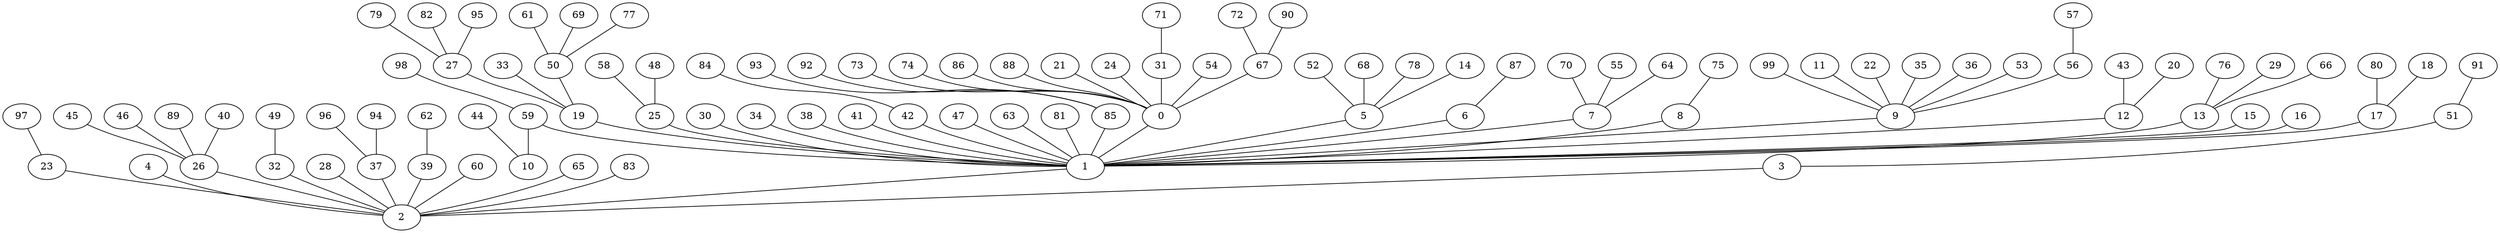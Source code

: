graph Dorogovtsev_Mendes_100_BFS {
59;
10;
1;
98;
0;
2;
5;
6;
7;
8;
9;
12;
13;
15;
16;
17;
19;
25;
30;
34;
38;
41;
42;
47;
63;
81;
85;
44;
92;
93;
84;
48;
58;
27;
33;
50;
18;
80;
29;
66;
76;
20;
43;
11;
22;
35;
36;
53;
56;
99;
75;
55;
64;
70;
87;
14;
52;
68;
78;
3;
4;
23;
26;
28;
32;
37;
39;
60;
65;
83;
21;
24;
31;
54;
67;
73;
74;
86;
88;
72;
90;
71;
62;
94;
96;
49;
40;
45;
46;
89;
97;
51;
57;
61;
69;
77;
79;
82;
95;
91;
59 -- 10;
59 -- 1;
98 -- 59;
0 -- 1;
1 -- 2;
5 -- 1;
6 -- 1;
7 -- 1;
8 -- 1;
9 -- 1;
12 -- 1;
13 -- 1;
15 -- 1;
16 -- 1;
17 -- 1;
19 -- 1;
25 -- 1;
30 -- 1;
34 -- 1;
38 -- 1;
41 -- 1;
42 -- 1;
47 -- 1;
63 -- 1;
81 -- 1;
85 -- 1;
44 -- 10;
92 -- 85;
93 -- 85;
84 -- 42;
48 -- 25;
58 -- 25;
27 -- 19;
33 -- 19;
50 -- 19;
18 -- 17;
80 -- 17;
29 -- 13;
66 -- 13;
76 -- 13;
20 -- 12;
43 -- 12;
11 -- 9;
22 -- 9;
35 -- 9;
36 -- 9;
53 -- 9;
56 -- 9;
99 -- 9;
75 -- 8;
55 -- 7;
64 -- 7;
70 -- 7;
87 -- 6;
14 -- 5;
52 -- 5;
68 -- 5;
78 -- 5;
3 -- 2;
4 -- 2;
23 -- 2;
26 -- 2;
28 -- 2;
32 -- 2;
37 -- 2;
39 -- 2;
60 -- 2;
65 -- 2;
83 -- 2;
21 -- 0;
24 -- 0;
31 -- 0;
54 -- 0;
67 -- 0;
73 -- 0;
74 -- 0;
86 -- 0;
88 -- 0;
72 -- 67;
90 -- 67;
71 -- 31;
62 -- 39;
94 -- 37;
96 -- 37;
49 -- 32;
40 -- 26;
45 -- 26;
46 -- 26;
89 -- 26;
97 -- 23;
51 -- 3;
57 -- 56;
61 -- 50;
69 -- 50;
77 -- 50;
79 -- 27;
82 -- 27;
95 -- 27;
91 -- 51;
}